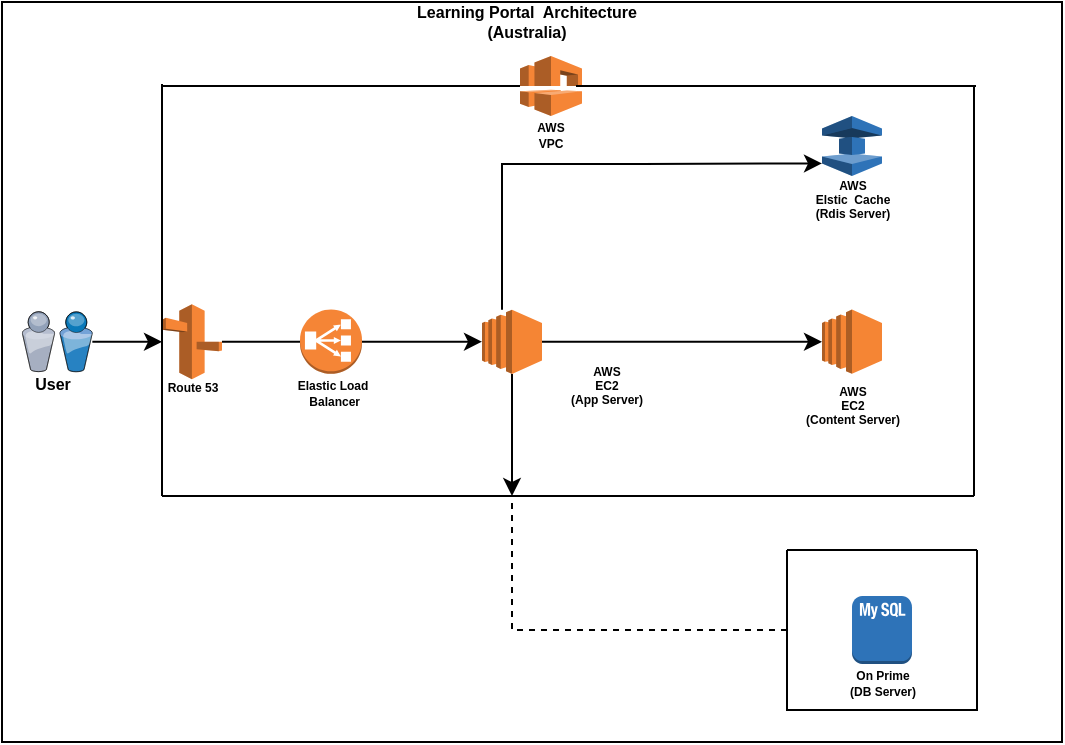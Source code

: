 <mxfile version="15.9.6" type="github">
  <diagram id="EE7eiriC4G1scFYlgK5R" name="Page-1">
    <mxGraphModel dx="873" dy="532" grid="1" gridSize="10" guides="1" tooltips="1" connect="1" arrows="1" fold="1" page="1" pageScale="1" pageWidth="280" pageHeight="150" math="0" shadow="0">
      <root>
        <mxCell id="0" />
        <mxCell id="1" parent="0" />
        <mxCell id="uslA3hiGE0omuXjVGmja-40" value="" style="whiteSpace=wrap;html=1;aspect=fixed;fontSize=6;" vertex="1" parent="1">
          <mxGeometry x="210" y="145" width="80" height="80" as="geometry" />
        </mxCell>
        <mxCell id="uslA3hiGE0omuXjVGmja-33" value="" style="rounded=0;whiteSpace=wrap;html=1;fontSize=4;" vertex="1" parent="1">
          <mxGeometry x="-120" y="-127" width="530" height="370" as="geometry" />
        </mxCell>
        <mxCell id="uslA3hiGE0omuXjVGmja-11" value="" style="edgeStyle=orthogonalEdgeStyle;rounded=0;orthogonalLoop=1;jettySize=auto;html=1;startArrow=none;" edge="1" parent="1" source="uslA3hiGE0omuXjVGmja-3" target="uslA3hiGE0omuXjVGmja-4">
          <mxGeometry relative="1" as="geometry" />
        </mxCell>
        <mxCell id="uslA3hiGE0omuXjVGmja-1" value="" style="outlineConnect=0;dashed=0;verticalLabelPosition=bottom;verticalAlign=top;align=center;html=1;shape=mxgraph.aws3.route_53;fillColor=#F58536;gradientColor=none;" vertex="1" parent="1">
          <mxGeometry x="-40" y="24.12" width="30" height="37.5" as="geometry" />
        </mxCell>
        <mxCell id="uslA3hiGE0omuXjVGmja-2" value="" style="verticalLabelPosition=bottom;sketch=0;aspect=fixed;html=1;verticalAlign=top;strokeColor=none;align=center;outlineConnect=0;shape=mxgraph.citrix.users;" vertex="1" parent="1">
          <mxGeometry x="-110" y="27.87" width="35.17" height="30" as="geometry" />
        </mxCell>
        <mxCell id="uslA3hiGE0omuXjVGmja-14" style="edgeStyle=orthogonalEdgeStyle;rounded=0;orthogonalLoop=1;jettySize=auto;html=1;entryX=0;entryY=0.79;entryDx=0;entryDy=0;entryPerimeter=0;" edge="1" parent="1" source="uslA3hiGE0omuXjVGmja-4" target="uslA3hiGE0omuXjVGmja-6">
          <mxGeometry relative="1" as="geometry">
            <Array as="points">
              <mxPoint x="130" y="-46" />
              <mxPoint x="200" y="-46" />
            </Array>
          </mxGeometry>
        </mxCell>
        <mxCell id="uslA3hiGE0omuXjVGmja-15" value="" style="edgeStyle=orthogonalEdgeStyle;rounded=0;orthogonalLoop=1;jettySize=auto;html=1;" edge="1" parent="1" source="uslA3hiGE0omuXjVGmja-4" target="uslA3hiGE0omuXjVGmja-5">
          <mxGeometry relative="1" as="geometry" />
        </mxCell>
        <mxCell id="uslA3hiGE0omuXjVGmja-38" style="edgeStyle=none;rounded=0;orthogonalLoop=1;jettySize=auto;html=1;fontSize=6;" edge="1" parent="1" source="uslA3hiGE0omuXjVGmja-4">
          <mxGeometry relative="1" as="geometry">
            <mxPoint x="135" y="120" as="targetPoint" />
          </mxGeometry>
        </mxCell>
        <mxCell id="uslA3hiGE0omuXjVGmja-4" value="" style="outlineConnect=0;dashed=0;verticalLabelPosition=bottom;verticalAlign=top;align=center;html=1;shape=mxgraph.aws3.ec2;fillColor=#F58534;gradientColor=none;" vertex="1" parent="1">
          <mxGeometry x="120" y="26.82" width="30" height="32.12" as="geometry" />
        </mxCell>
        <mxCell id="uslA3hiGE0omuXjVGmja-5" value="" style="outlineConnect=0;dashed=0;verticalLabelPosition=bottom;verticalAlign=top;align=center;html=1;shape=mxgraph.aws3.ec2;fillColor=#F58534;gradientColor=none;" vertex="1" parent="1">
          <mxGeometry x="290" y="26.8" width="30" height="32.13" as="geometry" />
        </mxCell>
        <mxCell id="uslA3hiGE0omuXjVGmja-6" value="" style="outlineConnect=0;dashed=0;verticalLabelPosition=bottom;verticalAlign=top;align=center;html=1;shape=mxgraph.aws3.elasticache;fillColor=#2E73B8;gradientColor=none;" vertex="1" parent="1">
          <mxGeometry x="290" y="-70" width="30" height="30" as="geometry" />
        </mxCell>
        <mxCell id="uslA3hiGE0omuXjVGmja-8" value="" style="outlineConnect=0;dashed=0;verticalLabelPosition=bottom;verticalAlign=top;align=center;html=1;shape=mxgraph.aws3.mysql_db_instance_2;fillColor=#2E73B8;gradientColor=none;" vertex="1" parent="1">
          <mxGeometry x="305" y="170" width="30" height="34" as="geometry" />
        </mxCell>
        <mxCell id="uslA3hiGE0omuXjVGmja-10" value="" style="endArrow=classic;html=1;rounded=0;entryX=0;entryY=0.5;entryDx=0;entryDy=0;entryPerimeter=0;" edge="1" parent="1" source="uslA3hiGE0omuXjVGmja-2" target="uslA3hiGE0omuXjVGmja-1">
          <mxGeometry width="50" height="50" relative="1" as="geometry">
            <mxPoint x="90" y="110" as="sourcePoint" />
            <mxPoint x="140" y="60" as="targetPoint" />
          </mxGeometry>
        </mxCell>
        <mxCell id="uslA3hiGE0omuXjVGmja-17" value="&lt;font style=&quot;font-size: 8px&quot;&gt;&lt;b&gt;User&lt;/b&gt;&lt;/font&gt;" style="text;html=1;align=center;verticalAlign=middle;resizable=0;points=[];autosize=1;strokeColor=none;fillColor=none;" vertex="1" parent="1">
          <mxGeometry x="-110" y="53" width="30" height="20" as="geometry" />
        </mxCell>
        <mxCell id="uslA3hiGE0omuXjVGmja-18" value="&lt;font style=&quot;font-size: 6px&quot;&gt;&lt;b&gt;Elastic Load&lt;br&gt;&amp;nbsp;Balancer&lt;/b&gt;&lt;/font&gt;" style="text;html=1;align=center;verticalAlign=middle;resizable=0;points=[];autosize=1;strokeColor=none;fillColor=none;fontSize=6;" vertex="1" parent="1">
          <mxGeometry x="19.5" y="58.94" width="50" height="20" as="geometry" />
        </mxCell>
        <mxCell id="uslA3hiGE0omuXjVGmja-19" value="&lt;b&gt;&lt;font style=&quot;font-size: 6px&quot;&gt;Route 53&lt;/font&gt;&lt;/b&gt;" style="text;html=1;align=center;verticalAlign=middle;resizable=0;points=[];autosize=1;strokeColor=none;fillColor=none;fontSize=4;" vertex="1" parent="1">
          <mxGeometry x="-45" y="60.94" width="40" height="10" as="geometry" />
        </mxCell>
        <mxCell id="uslA3hiGE0omuXjVGmja-20" value="&lt;b&gt;&lt;font style=&quot;font-size: 6px&quot;&gt;AWS&lt;br&gt;Elstic&amp;nbsp; Cache&lt;br&gt;(Rdis Server)&lt;/font&gt;&lt;/b&gt;" style="text;html=1;align=center;verticalAlign=middle;resizable=0;points=[];autosize=1;strokeColor=none;fillColor=none;fontSize=4;" vertex="1" parent="1">
          <mxGeometry x="280" y="-38" width="50" height="20" as="geometry" />
        </mxCell>
        <mxCell id="uslA3hiGE0omuXjVGmja-21" value="&lt;b&gt;&lt;font style=&quot;font-size: 6px&quot;&gt;AWS&lt;br&gt;EC2&lt;br&gt;(Content Server)&lt;/font&gt;&lt;/b&gt;" style="text;html=1;align=center;verticalAlign=middle;resizable=0;points=[];autosize=1;strokeColor=none;fillColor=none;fontSize=4;" vertex="1" parent="1">
          <mxGeometry x="275" y="65" width="60" height="20" as="geometry" />
        </mxCell>
        <mxCell id="uslA3hiGE0omuXjVGmja-22" value="&lt;b&gt;&lt;font style=&quot;font-size: 6px&quot;&gt;On Prime&lt;br&gt;(DB Server)&lt;/font&gt;&lt;/b&gt;" style="text;html=1;align=center;verticalAlign=middle;resizable=0;points=[];autosize=1;strokeColor=none;fillColor=none;fontSize=4;" vertex="1" parent="1">
          <mxGeometry x="295" y="204" width="50" height="20" as="geometry" />
        </mxCell>
        <mxCell id="uslA3hiGE0omuXjVGmja-23" value="&lt;b&gt;&lt;font style=&quot;font-size: 6px&quot;&gt;AWS&lt;br&gt;EC2&lt;br&gt;(App Server)&lt;/font&gt;&lt;/b&gt;" style="text;html=1;align=center;verticalAlign=middle;resizable=0;points=[];autosize=1;strokeColor=none;fillColor=none;fontSize=4;" vertex="1" parent="1">
          <mxGeometry x="157" y="55" width="50" height="20" as="geometry" />
        </mxCell>
        <mxCell id="uslA3hiGE0omuXjVGmja-24" value="" style="outlineConnect=0;dashed=0;verticalLabelPosition=bottom;verticalAlign=top;align=center;html=1;shape=mxgraph.aws3.vpc;fillColor=#F58536;gradientColor=none;fontSize=4;" vertex="1" parent="1">
          <mxGeometry x="139" y="-100" width="31" height="30" as="geometry" />
        </mxCell>
        <mxCell id="uslA3hiGE0omuXjVGmja-25" value="&lt;b&gt;&lt;font style=&quot;font-size: 6px&quot;&gt;AWS&lt;br&gt;VPC&lt;/font&gt;&lt;/b&gt;" style="text;html=1;align=center;verticalAlign=middle;resizable=0;points=[];autosize=1;strokeColor=none;fillColor=none;fontSize=4;" vertex="1" parent="1">
          <mxGeometry x="139" y="-70" width="30" height="20" as="geometry" />
        </mxCell>
        <mxCell id="uslA3hiGE0omuXjVGmja-28" value="" style="endArrow=none;html=1;rounded=0;fontSize=4;entryX=0;entryY=0.5;entryDx=0;entryDy=0;entryPerimeter=0;" edge="1" parent="1" target="uslA3hiGE0omuXjVGmja-24">
          <mxGeometry width="50" height="50" relative="1" as="geometry">
            <mxPoint x="-40" y="-85" as="sourcePoint" />
            <mxPoint x="110" y="-40" as="targetPoint" />
          </mxGeometry>
        </mxCell>
        <mxCell id="uslA3hiGE0omuXjVGmja-29" value="" style="endArrow=none;html=1;rounded=0;fontSize=4;" edge="1" parent="1">
          <mxGeometry width="50" height="50" relative="1" as="geometry">
            <mxPoint x="-40" y="120" as="sourcePoint" />
            <mxPoint x="-40" y="-86" as="targetPoint" />
            <Array as="points">
              <mxPoint x="-40" y="94" />
            </Array>
          </mxGeometry>
        </mxCell>
        <mxCell id="uslA3hiGE0omuXjVGmja-30" value="" style="endArrow=none;html=1;rounded=0;fontSize=4;" edge="1" parent="1">
          <mxGeometry width="50" height="50" relative="1" as="geometry">
            <mxPoint x="-40" y="120" as="sourcePoint" />
            <mxPoint x="366" y="120" as="targetPoint" />
            <Array as="points" />
          </mxGeometry>
        </mxCell>
        <mxCell id="uslA3hiGE0omuXjVGmja-31" value="" style="endArrow=none;html=1;rounded=0;fontSize=4;" edge="1" parent="1">
          <mxGeometry width="50" height="50" relative="1" as="geometry">
            <mxPoint x="366" y="-85" as="sourcePoint" />
            <mxPoint x="366" y="120" as="targetPoint" />
          </mxGeometry>
        </mxCell>
        <mxCell id="uslA3hiGE0omuXjVGmja-32" value="" style="endArrow=none;html=1;rounded=0;fontSize=4;exitX=1;exitY=0.5;exitDx=0;exitDy=0;exitPerimeter=0;" edge="1" parent="1">
          <mxGeometry width="50" height="50" relative="1" as="geometry">
            <mxPoint x="167" y="-85" as="sourcePoint" />
            <mxPoint x="367" y="-85" as="targetPoint" />
            <Array as="points" />
          </mxGeometry>
        </mxCell>
        <mxCell id="uslA3hiGE0omuXjVGmja-34" value="&lt;font style=&quot;font-size: 8px&quot;&gt;&lt;b&gt;Learning Portal&amp;nbsp; Architecture&lt;br&gt;(Australia)&lt;/b&gt;&lt;/font&gt;" style="text;html=1;align=center;verticalAlign=middle;resizable=0;points=[];autosize=1;strokeColor=none;fillColor=none;fontSize=4;" vertex="1" parent="1">
          <mxGeometry x="77" y="-127" width="130" height="20" as="geometry" />
        </mxCell>
        <mxCell id="uslA3hiGE0omuXjVGmja-3" value="" style="outlineConnect=0;dashed=0;verticalLabelPosition=bottom;verticalAlign=top;align=center;html=1;shape=mxgraph.aws3.classic_load_balancer;fillColor=#F58536;gradientColor=none;" vertex="1" parent="1">
          <mxGeometry x="29" y="26.8" width="31" height="32.13" as="geometry" />
        </mxCell>
        <mxCell id="uslA3hiGE0omuXjVGmja-35" value="" style="edgeStyle=orthogonalEdgeStyle;rounded=0;orthogonalLoop=1;jettySize=auto;html=1;endArrow=none;" edge="1" parent="1" source="uslA3hiGE0omuXjVGmja-1" target="uslA3hiGE0omuXjVGmja-3">
          <mxGeometry relative="1" as="geometry">
            <mxPoint x="-20" y="42.95" as="sourcePoint" />
            <mxPoint x="130" y="57.88" as="targetPoint" />
          </mxGeometry>
        </mxCell>
        <mxCell id="uslA3hiGE0omuXjVGmja-39" value="" style="endArrow=none;dashed=1;html=1;rounded=0;fontSize=6;exitX=0;exitY=0.5;exitDx=0;exitDy=0;" edge="1" parent="1" source="uslA3hiGE0omuXjVGmja-43">
          <mxGeometry width="50" height="50" relative="1" as="geometry">
            <mxPoint x="125.081" y="243" as="sourcePoint" />
            <mxPoint x="135" y="120" as="targetPoint" />
            <Array as="points">
              <mxPoint x="135" y="187" />
            </Array>
          </mxGeometry>
        </mxCell>
        <mxCell id="uslA3hiGE0omuXjVGmja-43" value="" style="swimlane;startSize=0;fontSize=6;" vertex="1" parent="1">
          <mxGeometry x="272.5" y="147" width="95" height="80" as="geometry" />
        </mxCell>
      </root>
    </mxGraphModel>
  </diagram>
</mxfile>
